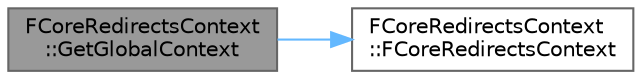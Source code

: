 digraph "FCoreRedirectsContext::GetGlobalContext"
{
 // INTERACTIVE_SVG=YES
 // LATEX_PDF_SIZE
  bgcolor="transparent";
  edge [fontname=Helvetica,fontsize=10,labelfontname=Helvetica,labelfontsize=10];
  node [fontname=Helvetica,fontsize=10,shape=box,height=0.2,width=0.4];
  rankdir="LR";
  Node1 [id="Node000001",label="FCoreRedirectsContext\l::GetGlobalContext",height=0.2,width=0.4,color="gray40", fillcolor="grey60", style="filled", fontcolor="black",tooltip=" "];
  Node1 -> Node2 [id="edge1_Node000001_Node000002",color="steelblue1",style="solid",tooltip=" "];
  Node2 [id="Node000002",label="FCoreRedirectsContext\l::FCoreRedirectsContext",height=0.2,width=0.4,color="grey40", fillcolor="white", style="filled",URL="$db/de5/structFCoreRedirectsContext.html#a5e2068da62aa4c232cee37376dec37bb",tooltip="Creates a context with a debug context name."];
}
